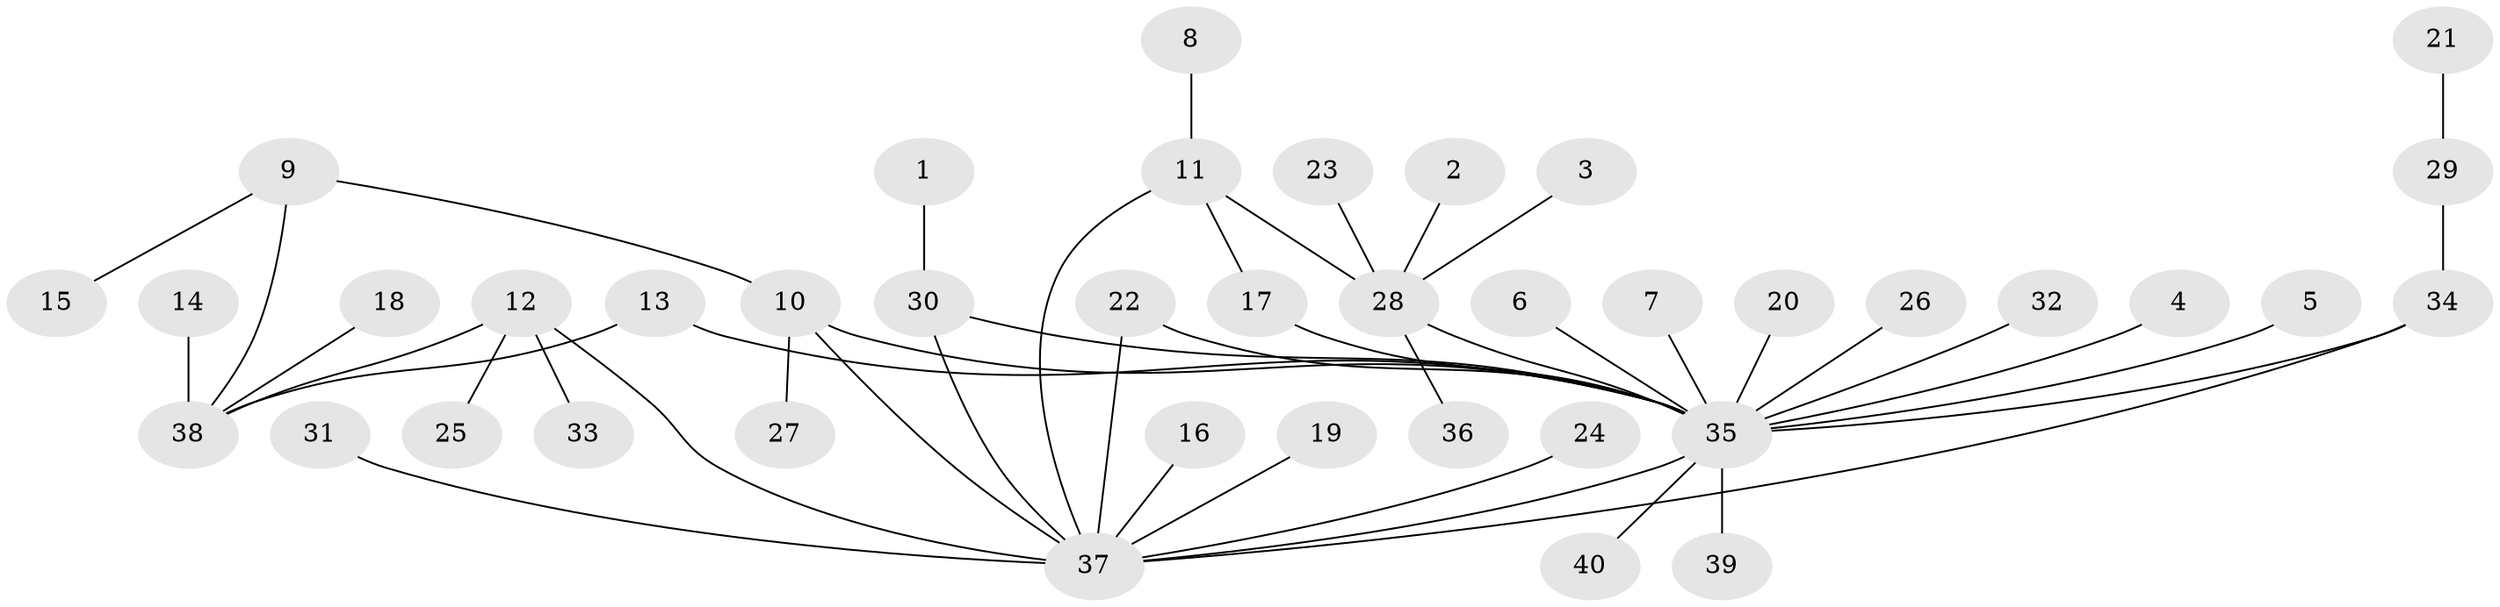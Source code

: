 // original degree distribution, {4: 0.075, 13: 0.0125, 11: 0.0125, 3: 0.0625, 14: 0.0125, 2: 0.1625, 9: 0.0125, 6: 0.025, 1: 0.6, 7: 0.0125, 5: 0.0125}
// Generated by graph-tools (version 1.1) at 2025/49/03/09/25 03:49:50]
// undirected, 40 vertices, 47 edges
graph export_dot {
graph [start="1"]
  node [color=gray90,style=filled];
  1;
  2;
  3;
  4;
  5;
  6;
  7;
  8;
  9;
  10;
  11;
  12;
  13;
  14;
  15;
  16;
  17;
  18;
  19;
  20;
  21;
  22;
  23;
  24;
  25;
  26;
  27;
  28;
  29;
  30;
  31;
  32;
  33;
  34;
  35;
  36;
  37;
  38;
  39;
  40;
  1 -- 30 [weight=1.0];
  2 -- 28 [weight=1.0];
  3 -- 28 [weight=1.0];
  4 -- 35 [weight=1.0];
  5 -- 35 [weight=1.0];
  6 -- 35 [weight=1.0];
  7 -- 35 [weight=1.0];
  8 -- 11 [weight=1.0];
  9 -- 10 [weight=1.0];
  9 -- 15 [weight=1.0];
  9 -- 38 [weight=1.0];
  10 -- 27 [weight=1.0];
  10 -- 35 [weight=1.0];
  10 -- 37 [weight=1.0];
  11 -- 17 [weight=1.0];
  11 -- 28 [weight=1.0];
  11 -- 37 [weight=1.0];
  12 -- 25 [weight=1.0];
  12 -- 33 [weight=1.0];
  12 -- 37 [weight=1.0];
  12 -- 38 [weight=1.0];
  13 -- 35 [weight=1.0];
  13 -- 38 [weight=1.0];
  14 -- 38 [weight=1.0];
  16 -- 37 [weight=1.0];
  17 -- 35 [weight=1.0];
  18 -- 38 [weight=1.0];
  19 -- 37 [weight=1.0];
  20 -- 35 [weight=1.0];
  21 -- 29 [weight=1.0];
  22 -- 35 [weight=1.0];
  22 -- 37 [weight=1.0];
  23 -- 28 [weight=1.0];
  24 -- 37 [weight=1.0];
  26 -- 35 [weight=1.0];
  28 -- 35 [weight=1.0];
  28 -- 36 [weight=1.0];
  29 -- 34 [weight=1.0];
  30 -- 35 [weight=1.0];
  30 -- 37 [weight=1.0];
  31 -- 37 [weight=1.0];
  32 -- 35 [weight=1.0];
  34 -- 35 [weight=1.0];
  34 -- 37 [weight=1.0];
  35 -- 37 [weight=1.0];
  35 -- 39 [weight=4.0];
  35 -- 40 [weight=1.0];
}
